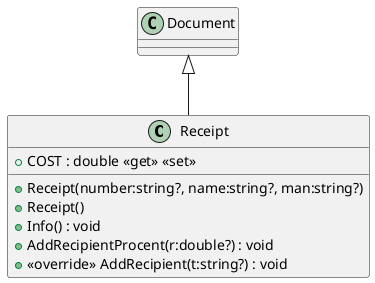 @startuml
class Receipt {
    + Receipt(number:string?, name:string?, man:string?)
    + Receipt()
    + COST : double <<get>> <<set>>
    + Info() : void
    + AddRecipientProcent(r:double?) : void
    + <<override>> AddRecipient(t:string?) : void
}
Document <|-- Receipt
@enduml
